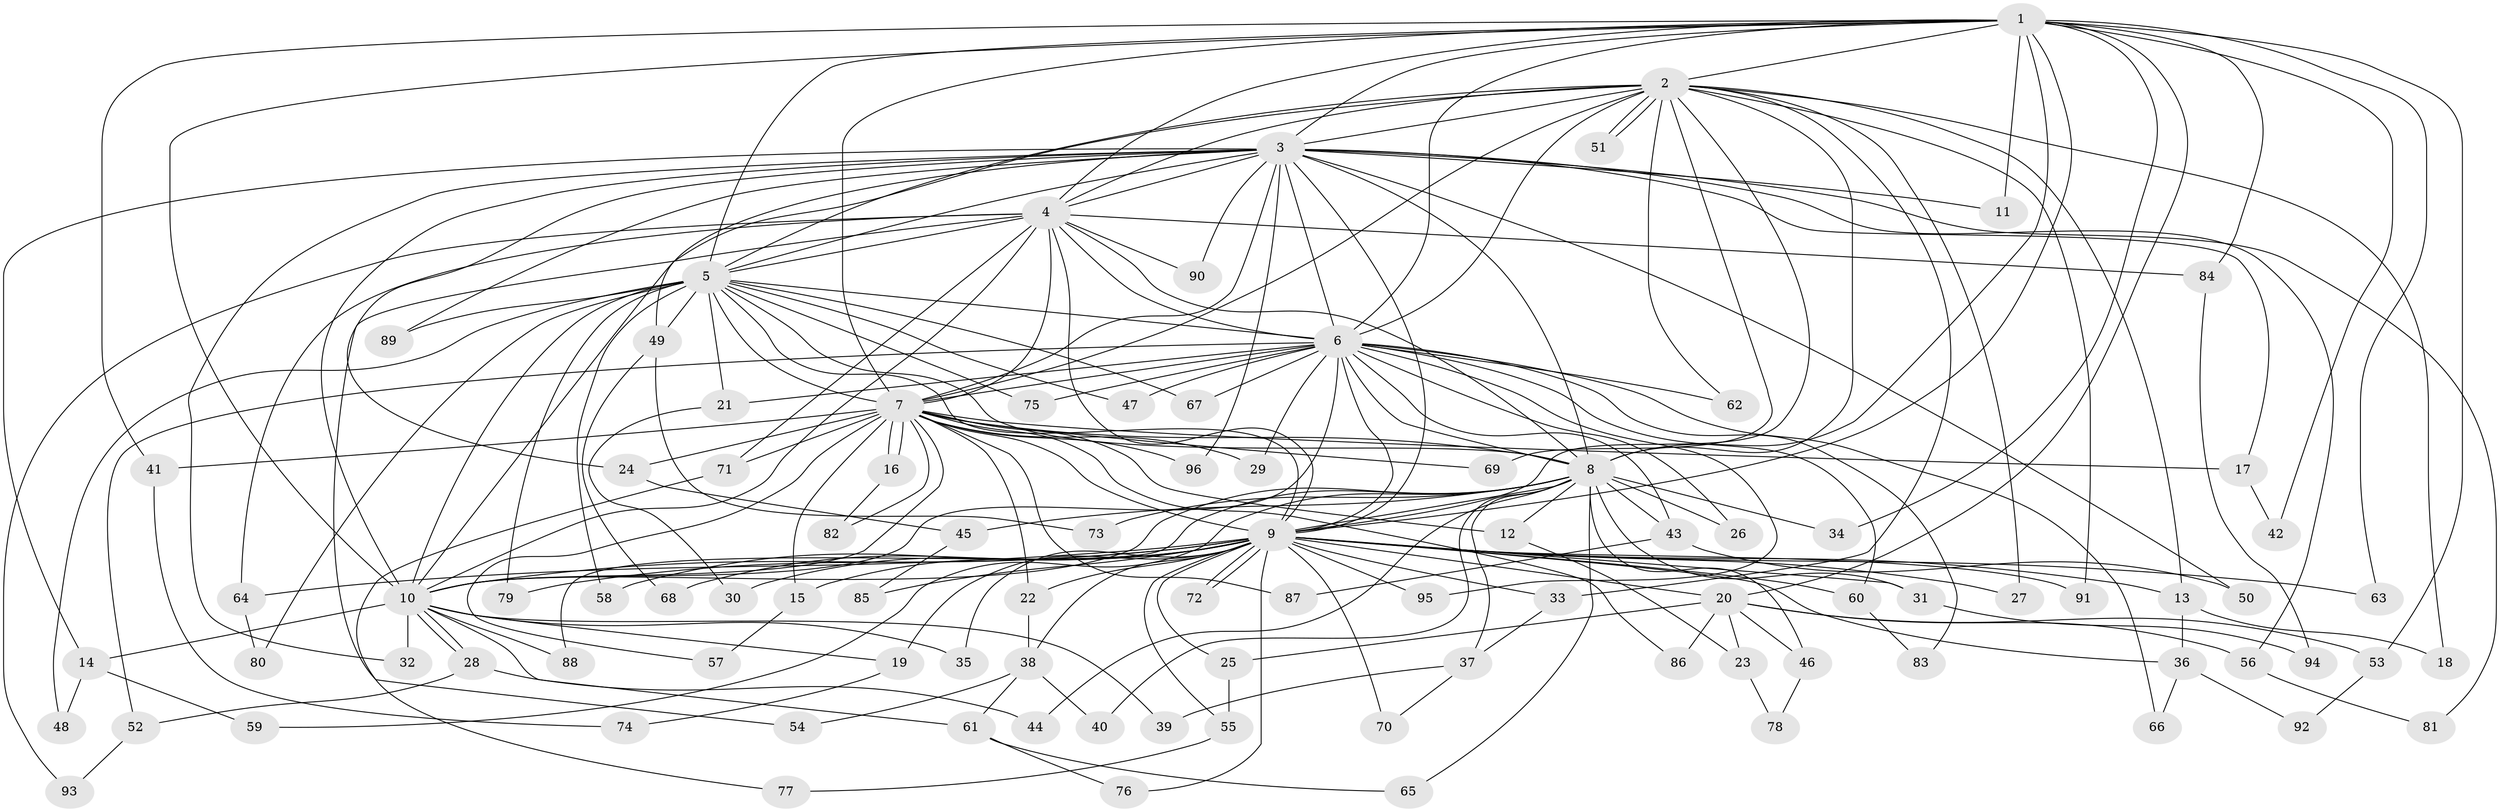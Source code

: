 // coarse degree distribution, {12: 0.013333333333333334, 13: 0.02666666666666667, 18: 0.013333333333333334, 16: 0.013333333333333334, 39: 0.013333333333333334, 30: 0.013333333333333334, 20: 0.013333333333333334, 3: 0.26666666666666666, 4: 0.06666666666666667, 2: 0.5066666666666667, 8: 0.013333333333333334, 7: 0.013333333333333334, 1: 0.02666666666666667}
// Generated by graph-tools (version 1.1) at 2025/23/03/03/25 07:23:37]
// undirected, 96 vertices, 217 edges
graph export_dot {
graph [start="1"]
  node [color=gray90,style=filled];
  1;
  2;
  3;
  4;
  5;
  6;
  7;
  8;
  9;
  10;
  11;
  12;
  13;
  14;
  15;
  16;
  17;
  18;
  19;
  20;
  21;
  22;
  23;
  24;
  25;
  26;
  27;
  28;
  29;
  30;
  31;
  32;
  33;
  34;
  35;
  36;
  37;
  38;
  39;
  40;
  41;
  42;
  43;
  44;
  45;
  46;
  47;
  48;
  49;
  50;
  51;
  52;
  53;
  54;
  55;
  56;
  57;
  58;
  59;
  60;
  61;
  62;
  63;
  64;
  65;
  66;
  67;
  68;
  69;
  70;
  71;
  72;
  73;
  74;
  75;
  76;
  77;
  78;
  79;
  80;
  81;
  82;
  83;
  84;
  85;
  86;
  87;
  88;
  89;
  90;
  91;
  92;
  93;
  94;
  95;
  96;
  1 -- 2;
  1 -- 3;
  1 -- 4;
  1 -- 5;
  1 -- 6;
  1 -- 7;
  1 -- 8;
  1 -- 9;
  1 -- 10;
  1 -- 11;
  1 -- 20;
  1 -- 34;
  1 -- 41;
  1 -- 42;
  1 -- 53;
  1 -- 63;
  1 -- 84;
  2 -- 3;
  2 -- 4;
  2 -- 5;
  2 -- 6;
  2 -- 7;
  2 -- 8;
  2 -- 9;
  2 -- 10;
  2 -- 13;
  2 -- 18;
  2 -- 27;
  2 -- 33;
  2 -- 51;
  2 -- 51;
  2 -- 62;
  2 -- 69;
  2 -- 91;
  3 -- 4;
  3 -- 5;
  3 -- 6;
  3 -- 7;
  3 -- 8;
  3 -- 9;
  3 -- 10;
  3 -- 11;
  3 -- 14;
  3 -- 17;
  3 -- 24;
  3 -- 32;
  3 -- 49;
  3 -- 50;
  3 -- 56;
  3 -- 81;
  3 -- 89;
  3 -- 90;
  3 -- 96;
  4 -- 5;
  4 -- 6;
  4 -- 7;
  4 -- 8;
  4 -- 9;
  4 -- 10;
  4 -- 54;
  4 -- 64;
  4 -- 71;
  4 -- 84;
  4 -- 90;
  4 -- 93;
  5 -- 6;
  5 -- 7;
  5 -- 8;
  5 -- 9;
  5 -- 10;
  5 -- 21;
  5 -- 47;
  5 -- 48;
  5 -- 49;
  5 -- 58;
  5 -- 67;
  5 -- 75;
  5 -- 79;
  5 -- 80;
  5 -- 89;
  6 -- 7;
  6 -- 8;
  6 -- 9;
  6 -- 10;
  6 -- 21;
  6 -- 26;
  6 -- 29;
  6 -- 43;
  6 -- 47;
  6 -- 52;
  6 -- 60;
  6 -- 62;
  6 -- 66;
  6 -- 67;
  6 -- 75;
  6 -- 83;
  6 -- 95;
  7 -- 8;
  7 -- 9;
  7 -- 10;
  7 -- 12;
  7 -- 15;
  7 -- 16;
  7 -- 16;
  7 -- 17;
  7 -- 22;
  7 -- 24;
  7 -- 29;
  7 -- 41;
  7 -- 57;
  7 -- 69;
  7 -- 71;
  7 -- 82;
  7 -- 86;
  7 -- 87;
  7 -- 96;
  8 -- 9;
  8 -- 10;
  8 -- 12;
  8 -- 26;
  8 -- 31;
  8 -- 34;
  8 -- 37;
  8 -- 40;
  8 -- 43;
  8 -- 44;
  8 -- 45;
  8 -- 46;
  8 -- 59;
  8 -- 65;
  8 -- 73;
  8 -- 88;
  9 -- 10;
  9 -- 13;
  9 -- 15;
  9 -- 19;
  9 -- 20;
  9 -- 22;
  9 -- 25;
  9 -- 27;
  9 -- 30;
  9 -- 31;
  9 -- 33;
  9 -- 35;
  9 -- 36;
  9 -- 38;
  9 -- 55;
  9 -- 58;
  9 -- 60;
  9 -- 63;
  9 -- 64;
  9 -- 68;
  9 -- 70;
  9 -- 72;
  9 -- 72;
  9 -- 76;
  9 -- 79;
  9 -- 85;
  9 -- 91;
  9 -- 95;
  10 -- 14;
  10 -- 19;
  10 -- 28;
  10 -- 28;
  10 -- 32;
  10 -- 35;
  10 -- 39;
  10 -- 61;
  10 -- 88;
  12 -- 23;
  13 -- 18;
  13 -- 36;
  14 -- 48;
  14 -- 59;
  15 -- 57;
  16 -- 82;
  17 -- 42;
  19 -- 74;
  20 -- 23;
  20 -- 25;
  20 -- 46;
  20 -- 53;
  20 -- 56;
  20 -- 86;
  21 -- 30;
  22 -- 38;
  23 -- 78;
  24 -- 45;
  25 -- 55;
  28 -- 44;
  28 -- 52;
  31 -- 94;
  33 -- 37;
  36 -- 66;
  36 -- 92;
  37 -- 39;
  37 -- 70;
  38 -- 40;
  38 -- 54;
  38 -- 61;
  41 -- 74;
  43 -- 50;
  43 -- 87;
  45 -- 85;
  46 -- 78;
  49 -- 68;
  49 -- 73;
  52 -- 93;
  53 -- 92;
  55 -- 77;
  56 -- 81;
  60 -- 83;
  61 -- 65;
  61 -- 76;
  64 -- 80;
  71 -- 77;
  84 -- 94;
}
